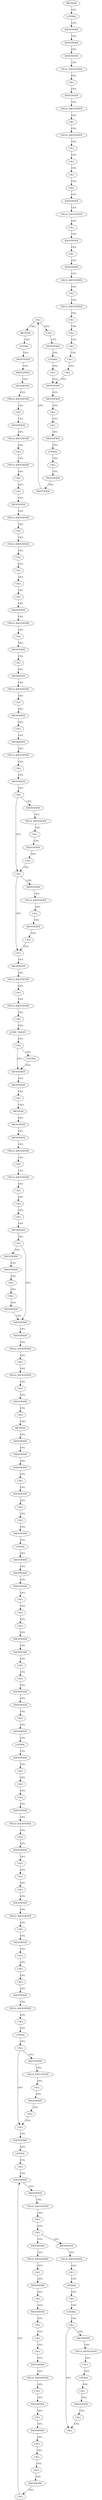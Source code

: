 strict digraph "" {
	node [label="\N"];
	1533	[ARGUMENT_INDEX=1,
		CODE="desc->fd_seg_cnt",
		COLUMN_NUMBER=2,
		DISPATCH_TYPE=STATIC_DISPATCH,
		LINE_NUMBER=518,
		METHOD_FULL_NAME="<operator>.indirectFieldAccess",
		NAME="<operator>.indirectFieldAccess",
		ORDER=1,
		TYPE_FULL_NAME="<empty>",
		filename="messenger_v2.c",
		label=CALL];
	1538	[ARGUMENT_INDEX=1,
		CODE=p,
		COLUMN_NUMBER=36,
		LINE_NUMBER=518,
		NAME=p,
		ORDER=1,
		TYPE_FULL_NAME="void*",
		filename="messenger_v2.c",
		label=IDENTIFIER];
	1533 -> 1538	[label=CFG];
	1537	[ARGUMENT_INDEX=1,
		CODE="&p",
		COLUMN_NUMBER=35,
		DISPATCH_TYPE=STATIC_DISPATCH,
		LINE_NUMBER=518,
		METHOD_FULL_NAME="<operator>.addressOf",
		NAME="<operator>.addressOf",
		ORDER=1,
		TYPE_FULL_NAME="<empty>",
		filename="messenger_v2.c",
		label=CALL];
	1538 -> 1537	[label=CFG];
	1521	[ARGUMENT_INDEX=2,
		CODE=0,
		COLUMN_NUMBER=15,
		LINE_NUMBER=515,
		ORDER=2,
		TYPE_FULL_NAME=int,
		filename="messenger_v2.c",
		label=LITERAL];
	1524	[ARGUMENT_INDEX=1,
		CODE=desc,
		COLUMN_NUMBER=26,
		LINE_NUMBER=515,
		NAME=desc,
		ORDER=1,
		TYPE_FULL_NAME="ceph_frame_desc*",
		filename="messenger_v2.c",
		label=IDENTIFIER];
	1521 -> 1524	[label=CFG];
	1523	[ARGUMENT_INDEX=1,
		CODE="*desc",
		COLUMN_NUMBER=25,
		DISPATCH_TYPE=STATIC_DISPATCH,
		LINE_NUMBER=515,
		METHOD_FULL_NAME="<operator>.indirection",
		NAME="<operator>.indirection",
		ORDER=1,
		TYPE_FULL_NAME="<empty>",
		filename="messenger_v2.c",
		label=CALL];
	1524 -> 1523	[label=CFG];
	9311	[ARGUMENT_INDEX=1,
		CODE="con->state",
		COLUMN_NUMBER=14,
		DISPATCH_TYPE=STATIC_DISPATCH,
		LINE_NUMBER=2877,
		METHOD_FULL_NAME="<operator>.indirectFieldAccess",
		NAME="<operator>.indirectFieldAccess",
		ORDER=1,
		TYPE_FULL_NAME="<empty>",
		filename="messenger_v2.c",
		label=CALL];
	9314	[ARGUMENT_INDEX=2,
		CODE=CEPH_CON_S_V2_HELLO,
		COLUMN_NUMBER=28,
		LINE_NUMBER=2877,
		NAME=CEPH_CON_S_V2_HELLO,
		ORDER=2,
		TYPE_FULL_NAME=ANY,
		filename="messenger_v2.c",
		label=IDENTIFIER];
	9311 -> 9314	[label=CFG];
	9310	[ARGUMENT_INDEX=1,
		CODE="con->state >= CEPH_CON_S_V2_HELLO",
		COLUMN_NUMBER=14,
		DISPATCH_TYPE=STATIC_DISPATCH,
		LINE_NUMBER=2877,
		METHOD_FULL_NAME="<operator>.greaterEqualsThan",
		NAME="<operator>.greaterEqualsThan",
		ORDER=1,
		TYPE_FULL_NAME="<empty>",
		filename="messenger_v2.c",
		label=CALL];
	9314 -> 9310	[label=CFG];
	1540	[ARGUMENT_INDEX=-1,
		CODE="desc->fd_seg_cnt < 1 ||
	    desc->fd_seg_cnt > CEPH_FRAME_MAX_SEGMENT_COUNT",
		COLUMN_NUMBER=6,
		DISPATCH_TYPE=STATIC_DISPATCH,
		LINE_NUMBER=519,
		METHOD_FULL_NAME="<operator>.logicalOr",
		NAME="<operator>.logicalOr",
		ORDER=1,
		TYPE_FULL_NAME="<empty>",
		filename="messenger_v2.c",
		label=CALL];
	1563	[ARGUMENT_INDEX=1,
		CODE=i,
		COLUMN_NUMBER=7,
		LINE_NUMBER=524,
		NAME=i,
		ORDER=1,
		TYPE_FULL_NAME=int,
		filename="messenger_v2.c",
		label=IDENTIFIER];
	1540 -> 1563	[label=CFG];
	1564	[ARGUMENT_INDEX=2,
		CODE=0,
		COLUMN_NUMBER=11,
		LINE_NUMBER=524,
		ORDER=2,
		TYPE_FULL_NAME=int,
		filename="messenger_v2.c",
		label=LITERAL];
	1563 -> 1564	[label=CFG];
	9532	[ARGUMENT_INDEX=2,
		CODE=0,
		COLUMN_NUMBER=14,
		LINE_NUMBER=2952,
		ORDER=2,
		TYPE_FULL_NAME=int,
		filename="messenger_v2.c",
		label=LITERAL];
	9530	[ARGUMENT_INDEX=-1,
		CODE="ret <= 0",
		COLUMN_NUMBER=7,
		DISPATCH_TYPE=STATIC_DISPATCH,
		LINE_NUMBER=2952,
		METHOD_FULL_NAME="<operator>.lessEqualsThan",
		NAME="<operator>.lessEqualsThan",
		ORDER=1,
		TYPE_FULL_NAME="<empty>",
		filename="messenger_v2.c",
		label=CALL];
	9532 -> 9530	[label=CFG];
	9515	[ARGUMENT_INDEX=1,
		CODE=ret,
		COLUMN_NUMBER=3,
		LINE_NUMBER=2947,
		NAME=ret,
		ORDER=1,
		TYPE_FULL_NAME=int,
		filename="messenger_v2.c",
		label=IDENTIFIER];
	9530 -> 9515	[label=CFG];
	1568	[ARGUMENT_INDEX=1,
		CODE=desc,
		COLUMN_NUMBER=18,
		LINE_NUMBER=524,
		NAME=desc,
		ORDER=1,
		TYPE_FULL_NAME="ceph_frame_desc*",
		filename="messenger_v2.c",
		label=IDENTIFIER];
	1569	[ARGUMENT_INDEX=2,
		CANONICAL_NAME=fd_seg_cnt,
		CODE=fd_seg_cnt,
		COLUMN_NUMBER=18,
		LINE_NUMBER=524,
		ORDER=2,
		filename="messenger_v2.c",
		label=FIELD_IDENTIFIER];
	1568 -> 1569	[label=CFG];
	1567	[ARGUMENT_INDEX=2,
		CODE="desc->fd_seg_cnt",
		COLUMN_NUMBER=18,
		DISPATCH_TYPE=STATIC_DISPATCH,
		LINE_NUMBER=524,
		METHOD_FULL_NAME="<operator>.indirectFieldAccess",
		NAME="<operator>.indirectFieldAccess",
		ORDER=2,
		TYPE_FULL_NAME="<empty>",
		filename="messenger_v2.c",
		label=CALL];
	1569 -> 1567	[label=CFG];
	1532	[ARGUMENT_INDEX=-1,
		CODE="desc->fd_seg_cnt = ceph_decode_8(&p)",
		COLUMN_NUMBER=2,
		DISPATCH_TYPE=STATIC_DISPATCH,
		LINE_NUMBER=518,
		METHOD_FULL_NAME="<operator>.assignment",
		NAME="<operator>.assignment",
		ORDER=11,
		TYPE_FULL_NAME="<empty>",
		filename="messenger_v2.c",
		label=CALL];
	1543	[ARGUMENT_INDEX=1,
		CODE=desc,
		COLUMN_NUMBER=6,
		LINE_NUMBER=519,
		NAME=desc,
		ORDER=1,
		TYPE_FULL_NAME="ceph_frame_desc*",
		filename="messenger_v2.c",
		label=IDENTIFIER];
	1532 -> 1543	[label=CFG];
	1544	[ARGUMENT_INDEX=2,
		CANONICAL_NAME=fd_seg_cnt,
		CODE=fd_seg_cnt,
		COLUMN_NUMBER=6,
		LINE_NUMBER=519,
		ORDER=2,
		filename="messenger_v2.c",
		label=FIELD_IDENTIFIER];
	1543 -> 1544	[label=CFG];
	9484	[ARGUMENT_INDEX=1,
		CODE="con->v2",
		COLUMN_NUMBER=23,
		DISPATCH_TYPE=STATIC_DISPATCH,
		LINE_NUMBER=2933,
		METHOD_FULL_NAME="<operator>.indirectFieldAccess",
		NAME="<operator>.indirectFieldAccess",
		ORDER=1,
		TYPE_FULL_NAME="<empty>",
		filename="messenger_v2.c",
		label=CALL];
	9487	[ARGUMENT_INDEX=2,
		CANONICAL_NAME=in_iter,
		CODE=in_iter,
		COLUMN_NUMBER=23,
		LINE_NUMBER=2933,
		ORDER=2,
		filename="messenger_v2.c",
		label=FIELD_IDENTIFIER];
	9484 -> 9487	[label=CFG];
	9483	[ARGUMENT_INDEX=1,
		CODE="con->v2.in_iter",
		COLUMN_NUMBER=23,
		DISPATCH_TYPE=STATIC_DISPATCH,
		LINE_NUMBER=2933,
		METHOD_FULL_NAME="<operator>.fieldAccess",
		NAME="<operator>.fieldAccess",
		ORDER=1,
		TYPE_FULL_NAME="<empty>",
		filename="messenger_v2.c",
		label=CALL];
	9487 -> 9483	[label=CFG];
	9482	[ARGUMENT_INDEX=1,
		CODE="&con->v2.in_iter",
		COLUMN_NUMBER=22,
		DISPATCH_TYPE=STATIC_DISPATCH,
		LINE_NUMBER=2933,
		METHOD_FULL_NAME="<operator>.addressOf",
		NAME="<operator>.addressOf",
		ORDER=1,
		TYPE_FULL_NAME="<empty>",
		filename="messenger_v2.c",
		label=CALL];
	9481	[ARGUMENT_INDEX=5,
		CODE="iov_iter_count(&con->v2.in_iter)",
		COLUMN_NUMBER=7,
		DISPATCH_TYPE=STATIC_DISPATCH,
		LINE_NUMBER=2933,
		METHOD_FULL_NAME=iov_iter_count,
		NAME=iov_iter_count,
		ORDER=5,
		TYPE_FULL_NAME="<empty>",
		filename="messenger_v2.c",
		label=CALL];
	9482 -> 9481	[label=CFG];
	9474	[ARGUMENT_INDEX=-1,
		CODE="dout(\"%s con %p state %d need %zu\\n\", __func__, con, con->state,
	     iov_iter_count(&con->v2.in_iter))",
		COLUMN_NUMBER=2,
		DISPATCH_TYPE=STATIC_DISPATCH,
		LINE_NUMBER=2932,
		METHOD_FULL_NAME=dout,
		NAME=dout,
		ORDER=2,
		TYPE_FULL_NAME="<empty>",
		filename="messenger_v2.c",
		label=CALL];
	9481 -> 9474	[label=CFG];
	9324	[ARGUMENT_INDEX=2,
		CODE=CEPH_CON_S_OPEN,
		COLUMN_NUMBER=20,
		LINE_NUMBER=2879,
		NAME=CEPH_CON_S_OPEN,
		ORDER=2,
		TYPE_FULL_NAME=ANY,
		filename="messenger_v2.c",
		label=IDENTIFIER];
	9320	[ARGUMENT_INDEX=2,
		CODE="con->state == CEPH_CON_S_OPEN",
		COLUMN_NUMBER=6,
		DISPATCH_TYPE=STATIC_DISPATCH,
		LINE_NUMBER=2879,
		METHOD_FULL_NAME="<operator>.equals",
		NAME="<operator>.equals",
		ORDER=2,
		TYPE_FULL_NAME="<empty>",
		filename="messenger_v2.c",
		label=CALL];
	9324 -> 9320	[label=CFG];
	9308	[ARGUMENT_INDEX=-1,
		CODE="(con->state >= CEPH_CON_S_V2_HELLO &&
		    con->state <= CEPH_CON_S_V2_SESSION_RECONNECT) ||
		   con->state == CEPH_CON_S_OPEN",
		COLUMN_NUMBER=13,
		DISPATCH_TYPE=STATIC_DISPATCH,
		LINE_NUMBER=2877,
		METHOD_FULL_NAME="<operator>.logicalOr",
		NAME="<operator>.logicalOr",
		ORDER=1,
		TYPE_FULL_NAME="<empty>",
		filename="messenger_v2.c",
		label=CALL];
	9320 -> 9308	[label=CFG];
	9257	[AST_PARENT_FULL_NAME="messenger_v2.c:<global>",
		AST_PARENT_TYPE=TYPE_DECL,
		CODE="static int populate_in_iter(struct ceph_connection *con)
{
	int ret;

	dout(\"%s con %p state %d in_state %d\\n\", __func__, con, \
con->state,
	     con->v2.in_state);
	WARN_ON(iov_iter_count(&con->v2.in_iter));

	if (con->state == CEPH_CON_S_V2_BANNER_PREFIX) {
		\
ret = process_banner_prefix(con);
	} else if (con->state == CEPH_CON_S_V2_BANNER_PAYLOAD) {
		ret = process_banner_payload(con);
	} \
else if ((con->state >= CEPH_CON_S_V2_HELLO &&
		    con->state <= CEPH_CON_S_V2_SESSION_RECONNECT) ||
		   con->state == CEPH_CON_\
S_OPEN) {
		switch (con->v2.in_state) {
		case IN_S_HANDLE_PREAMBLE:
			ret = handle_preamble(con);
			break;
		case IN_S_HANDLE_\
CONTROL:
			ret = handle_control(con);
			break;
		case IN_S_HANDLE_CONTROL_REMAINDER:
			ret = handle_control_remainder(con);
			\
break;
		case IN_S_PREPARE_READ_DATA:
			ret = prepare_read_data(con);
			break;
		case IN_S_PREPARE_READ_DATA_CONT:
			prepare_\
read_data_cont(con);
			ret = 0;
			break;
		case IN_S_PREPARE_READ_ENC_PAGE:
			prepa...",
		COLUMN_NUMBER=1,
		COLUMN_NUMBER_END=7,
		FILENAME="messenger_v2.c",
		FULL_NAME=populate_in_iter,
		IS_EXTERNAL=false,
		LINE_NUMBER=2865,
		LINE_NUMBER_END=2881,
		NAME=populate_in_iter,
		ORDER=111,
		SIGNATURE="int populate_in_iter (ceph_connection*)",
		filename="messenger_v2.c",
		label=METHOD];
	9262	[ARGUMENT_INDEX=1,
		CODE="\"%s con %p state %d in_state %d\\n\"",
		COLUMN_NUMBER=7,
		LINE_NUMBER=2869,
		ORDER=1,
		TYPE_FULL_NAME=char,
		filename="messenger_v2.c",
		label=LITERAL];
	9257 -> 9262	[label=CFG];
	9263	[ARGUMENT_INDEX=2,
		CODE=__func__,
		COLUMN_NUMBER=43,
		LINE_NUMBER=2869,
		NAME=__func__,
		ORDER=2,
		TYPE_FULL_NAME=ANY,
		filename="messenger_v2.c",
		label=IDENTIFIER];
	9262 -> 9263	[label=CFG];
	9483 -> 9482	[label=CFG];
	9286	[ARGUMENT_INDEX=2,
		CODE=CEPH_CON_S_V2_BANNER_PREFIX,
		COLUMN_NUMBER=20,
		LINE_NUMBER=2873,
		NAME=CEPH_CON_S_V2_BANNER_PREFIX,
		ORDER=2,
		TYPE_FULL_NAME=ANY,
		filename="messenger_v2.c",
		label=IDENTIFIER];
	9282	[ARGUMENT_INDEX=-1,
		CODE="con->state == CEPH_CON_S_V2_BANNER_PREFIX",
		COLUMN_NUMBER=6,
		DISPATCH_TYPE=STATIC_DISPATCH,
		LINE_NUMBER=2873,
		METHOD_FULL_NAME="<operator>.equals",
		NAME="<operator>.equals",
		ORDER=1,
		TYPE_FULL_NAME="<empty>",
		filename="messenger_v2.c",
		label=CALL];
	9286 -> 9282	[label=CFG];
	9297	[ARGUMENT_INDEX=1,
		CODE=con,
		COLUMN_NUMBER=13,
		LINE_NUMBER=2875,
		NAME=con,
		ORDER=1,
		TYPE_FULL_NAME="ceph_connection*",
		filename="messenger_v2.c",
		label=IDENTIFIER];
	9282 -> 9297	[label=CFG];
	8879	[ARGUMENT_INDEX=2,
		CANONICAL_NAME=in_desc,
		CODE=in_desc,
		COLUMN_NUMBER=34,
		LINE_NUMBER=2740,
		ORDER=2,
		filename="messenger_v2.c",
		label=FIELD_IDENTIFIER];
	8875	[ARGUMENT_INDEX=1,
		CODE="con->v2.in_desc",
		COLUMN_NUMBER=34,
		DISPATCH_TYPE=STATIC_DISPATCH,
		LINE_NUMBER=2740,
		METHOD_FULL_NAME="<operator>.fieldAccess",
		NAME="<operator>.fieldAccess",
		ORDER=1,
		TYPE_FULL_NAME="<empty>",
		filename="messenger_v2.c",
		label=CALL];
	8879 -> 8875	[label=CFG];
	8874	[ARGUMENT_INDEX=2,
		CODE="&con->v2.in_desc",
		COLUMN_NUMBER=33,
		DISPATCH_TYPE=STATIC_DISPATCH,
		LINE_NUMBER=2740,
		METHOD_FULL_NAME="<operator>.addressOf",
		NAME="<operator>.addressOf",
		ORDER=2,
		TYPE_FULL_NAME="<empty>",
		filename="messenger_v2.c",
		label=CALL];
	8875 -> 8874	[label=CFG];
	8908	[ARGUMENT_INDEX=1,
		CODE="con->v2.in_buf",
		COLUMN_NUMBER=24,
		DISPATCH_TYPE=STATIC_DISPATCH,
		LINE_NUMBER=2752,
		METHOD_FULL_NAME="<operator>.fieldAccess",
		NAME="<operator>.fieldAccess",
		ORDER=1,
		TYPE_FULL_NAME="<empty>",
		filename="messenger_v2.c",
		label=CALL];
	8913	[ARGUMENT_INDEX=2,
		CODE=desc,
		COLUMN_NUMBER=40,
		LINE_NUMBER=2752,
		NAME=desc,
		ORDER=2,
		TYPE_FULL_NAME="ceph_frame_desc*",
		filename="messenger_v2.c",
		label=IDENTIFIER];
	8908 -> 8913	[label=CFG];
	8907	[ARGUMENT_INDEX=2,
		CODE="decode_preamble(con->v2.in_buf, desc)",
		COLUMN_NUMBER=8,
		DISPATCH_TYPE=STATIC_DISPATCH,
		LINE_NUMBER=2752,
		METHOD_FULL_NAME=decode_preamble,
		NAME=decode_preamble,
		ORDER=2,
		TYPE_FULL_NAME="<empty>",
		filename="messenger_v2.c",
		label=CALL];
	8913 -> 8907	[label=CFG];
	9528	[ARGUMENT_INDEX=1,
		CODE=con,
		COLUMN_NUMBER=26,
		LINE_NUMBER=2951,
		NAME=con,
		ORDER=1,
		TYPE_FULL_NAME="ceph_connection*",
		filename="messenger_v2.c",
		label=IDENTIFIER];
	9527	[ARGUMENT_INDEX=2,
		CODE="populate_in_iter(con)",
		COLUMN_NUMBER=9,
		DISPATCH_TYPE=STATIC_DISPATCH,
		LINE_NUMBER=2951,
		METHOD_FULL_NAME=populate_in_iter,
		NAME=populate_in_iter,
		ORDER=2,
		TYPE_FULL_NAME="<empty>",
		filename="messenger_v2.c",
		label=CALL];
	9528 -> 9527	[label=CFG];
	9527 -> 9257	[label=CALL];
	9525	[ARGUMENT_INDEX=-1,
		CODE="ret = populate_in_iter(con)",
		COLUMN_NUMBER=3,
		DISPATCH_TYPE=STATIC_DISPATCH,
		LINE_NUMBER=2951,
		METHOD_FULL_NAME="<operator>.assignment",
		NAME="<operator>.assignment",
		ORDER=3,
		TYPE_FULL_NAME="<empty>",
		filename="messenger_v2.c",
		label=CALL];
	9527 -> 9525	[label=CFG];
	1497	[ARGUMENT_INDEX=2,
		CODE="crc32c(0, p, crcp - p)",
		COLUMN_NUMBER=8,
		DISPATCH_TYPE=STATIC_DISPATCH,
		LINE_NUMBER=507,
		METHOD_FULL_NAME=crc32c,
		NAME=crc32c,
		ORDER=2,
		TYPE_FULL_NAME="<empty>",
		filename="messenger_v2.c",
		label=CALL];
	1495	[ARGUMENT_INDEX=-1,
		CODE="crc = crc32c(0, p, crcp - p)",
		COLUMN_NUMBER=2,
		DISPATCH_TYPE=STATIC_DISPATCH,
		LINE_NUMBER=507,
		METHOD_FULL_NAME="<operator>.assignment",
		NAME="<operator>.assignment",
		ORDER=6,
		TYPE_FULL_NAME="<empty>",
		filename="messenger_v2.c",
		label=CALL];
	1497 -> 1495	[label=CFG];
	1504	[ARGUMENT_INDEX=1,
		CODE=expected_crc,
		COLUMN_NUMBER=2,
		LINE_NUMBER=508,
		NAME=expected_crc,
		ORDER=1,
		TYPE_FULL_NAME=u32,
		filename="messenger_v2.c",
		label=IDENTIFIER];
	1495 -> 1504	[label=CFG];
	1489	[ARGUMENT_INDEX=1,
		CODE=p,
		COLUMN_NUMBER=15,
		LINE_NUMBER=503,
		NAME=p,
		ORDER=1,
		TYPE_FULL_NAME="void*",
		filename="messenger_v2.c",
		label=IDENTIFIER];
	1490	[ARGUMENT_INDEX=2,
		CODE=CEPH_PREAMBLE_LEN,
		COLUMN_NUMBER=19,
		LINE_NUMBER=503,
		NAME=CEPH_PREAMBLE_LEN,
		ORDER=2,
		TYPE_FULL_NAME=ANY,
		filename="messenger_v2.c",
		label=IDENTIFIER];
	1489 -> 1490	[label=CFG];
	1488	[ARGUMENT_INDEX=1,
		CODE="p + CEPH_PREAMBLE_LEN",
		COLUMN_NUMBER=15,
		DISPATCH_TYPE=STATIC_DISPATCH,
		LINE_NUMBER=503,
		METHOD_FULL_NAME="<operator>.addition",
		NAME="<operator>.addition",
		ORDER=1,
		TYPE_FULL_NAME="<empty>",
		filename="messenger_v2.c",
		label=CALL];
	1490 -> 1488	[label=CFG];
	9505	[ARGUMENT_INDEX=2,
		CANONICAL_NAME=v2,
		CODE=v2,
		COLUMN_NUMBER=31,
		LINE_NUMBER=2943,
		ORDER=2,
		filename="messenger_v2.c",
		label=FIELD_IDENTIFIER];
	9503	[ARGUMENT_INDEX=1,
		CODE="con->v2",
		COLUMN_NUMBER=31,
		DISPATCH_TYPE=STATIC_DISPATCH,
		LINE_NUMBER=2943,
		METHOD_FULL_NAME="<operator>.indirectFieldAccess",
		NAME="<operator>.indirectFieldAccess",
		ORDER=1,
		TYPE_FULL_NAME="<empty>",
		filename="messenger_v2.c",
		label=CALL];
	9505 -> 9503	[label=CFG];
	9506	[ARGUMENT_INDEX=2,
		CANONICAL_NAME=in_iter,
		CODE=in_iter,
		COLUMN_NUMBER=31,
		LINE_NUMBER=2943,
		ORDER=2,
		filename="messenger_v2.c",
		label=FIELD_IDENTIFIER];
	9503 -> 9506	[label=CFG];
	9340	[ARGUMENT_INDEX=1,
		CODE=con,
		COLUMN_NUMBER=26,
		LINE_NUMBER=2882,
		NAME=con,
		ORDER=1,
		TYPE_FULL_NAME="ceph_connection*",
		filename="messenger_v2.c",
		label=IDENTIFIER];
	9339	[ARGUMENT_INDEX=2,
		CODE="handle_preamble(con)",
		COLUMN_NUMBER=10,
		DISPATCH_TYPE=STATIC_DISPATCH,
		LINE_NUMBER=2882,
		METHOD_FULL_NAME=handle_preamble,
		NAME=handle_preamble,
		ORDER=2,
		TYPE_FULL_NAME="<empty>",
		filename="messenger_v2.c",
		label=CALL];
	9340 -> 9339	[label=CFG];
	8868	[AST_PARENT_FULL_NAME="messenger_v2.c:<global>",
		AST_PARENT_TYPE=TYPE_DECL,
		CODE="static int handle_preamble(struct ceph_connection *con)
{
	struct ceph_frame_desc *desc = &con->v2.in_desc;
	int ret;

	if (con_\
secure(con)) {
		ret = decrypt_preamble(con);
		if (ret) {
			if (ret == -EBADMSG)
				con->error_msg = \"integrity error, bad preamble \
auth tag\";
			return ret;
		}
	}

	ret = decode_preamble(con->v2.in_buf, desc);
	if (ret) {
		if (ret == -EBADMSG)
			con->error_\
msg = \"integrity error, bad crc\";
		else
			con->error_msg = \"protocol error, bad preamble\";
		return ret;
	}

	dout(\"%s con %p \
tag %d seg_cnt %d %d+%d+%d+%d\\n\", __func__,
	     con, desc->fd_tag, desc->fd_seg_cnt, desc->fd_lens[0],
	     desc->fd_lens[1], \
desc->fd_lens[2], desc->fd_lens[3]);

	if (!con_secure(con))
		return prepare_read_control(con);

	if (desc->fd_lens[0] > CEPH_PREAMBLE_\
INLINE_LEN)
		return prepare_read_control_remainder(con);

	return __handle_control(con, CTRL_BODY(con->v2.in_buf));
}",
		COLUMN_NUMBER=1,
		COLUMN_NUMBER_END=30,
		FILENAME="messenger_v2.c",
		FULL_NAME=handle_preamble,
		IS_EXTERNAL=false,
		LINE_NUMBER=2738,
		LINE_NUMBER_END=2771,
		NAME=handle_preamble,
		ORDER=106,
		SIGNATURE="int handle_preamble (ceph_connection*)",
		filename="messenger_v2.c",
		label=METHOD];
	9339 -> 8868	[label=CALL];
	9470	[AST_PARENT_FULL_NAME="messenger_v2.c:<global>",
		AST_PARENT_TYPE=TYPE_DECL,
		CODE="int ceph_con_v2_try_read(struct ceph_connection *con)
{
	int ret;

	dout(\"%s con %p state %d need %zu\\n\", __func__, con, con->state,
	     \
iov_iter_count(&con->v2.in_iter));

	if (con->state == CEPH_CON_S_PREOPEN)
		return 0;

	/*
	 * We should always have something \
pending here.  If not,
	 * avoid calling populate_in_iter() as if we read something
	 * (ceph_tcp_recv() would immediately return \
1).
	 */
	if (WARN_ON(!iov_iter_count(&con->v2.in_iter)))
		return -ENODATA;

	for (;;) {
		ret = ceph_tcp_recv(con);
		if (ret <= \
0)
			return ret;

		ret = populate_in_iter(con);
		if (ret <= 0) {
			if (ret && ret != -EAGAIN && !con->error_msg)
				con->error_\
msg = \"read processing error\";
			return ret;
		}
	}
}",
		COLUMN_NUMBER=1,
		COLUMN_NUMBER_END=1,
		FILENAME="messenger_v2.c",
		FULL_NAME=ceph_con_v2_try_read,
		IS_EXTERNAL=false,
		LINE_NUMBER=2928,
		LINE_NUMBER_END=2958,
		NAME=ceph_con_v2_try_read,
		ORDER=112,
		SIGNATURE="int ceph_con_v2_try_read (ceph_connection*)",
		filename="messenger_v2.c",
		label=METHOD];
	9475	[ARGUMENT_INDEX=1,
		CODE="\"%s con %p state %d need %zu\\n\"",
		COLUMN_NUMBER=7,
		LINE_NUMBER=2932,
		ORDER=1,
		TYPE_FULL_NAME=char,
		filename="messenger_v2.c",
		label=LITERAL];
	9470 -> 9475	[label=CFG];
	9476	[ARGUMENT_INDEX=2,
		CODE=__func__,
		COLUMN_NUMBER=40,
		LINE_NUMBER=2932,
		NAME=__func__,
		ORDER=2,
		TYPE_FULL_NAME=ANY,
		filename="messenger_v2.c",
		label=IDENTIFIER];
	9475 -> 9476	[label=CFG];
	9271	[ARGUMENT_INDEX=2,
		CANONICAL_NAME=v2,
		CODE=v2,
		COLUMN_NUMBER=7,
		LINE_NUMBER=2870,
		ORDER=2,
		filename="messenger_v2.c",
		label=FIELD_IDENTIFIER];
	9269	[ARGUMENT_INDEX=1,
		CODE="con->v2",
		COLUMN_NUMBER=7,
		DISPATCH_TYPE=STATIC_DISPATCH,
		LINE_NUMBER=2870,
		METHOD_FULL_NAME="<operator>.indirectFieldAccess",
		NAME="<operator>.indirectFieldAccess",
		ORDER=1,
		TYPE_FULL_NAME="<empty>",
		filename="messenger_v2.c",
		label=CALL];
	9271 -> 9269	[label=CFG];
	9272	[ARGUMENT_INDEX=2,
		CANONICAL_NAME=in_state,
		CODE=in_state,
		COLUMN_NUMBER=7,
		LINE_NUMBER=2870,
		ORDER=2,
		filename="messenger_v2.c",
		label=FIELD_IDENTIFIER];
	9269 -> 9272	[label=CFG];
	9477	[ARGUMENT_INDEX=3,
		CODE=con,
		COLUMN_NUMBER=50,
		LINE_NUMBER=2932,
		NAME=con,
		ORDER=3,
		TYPE_FULL_NAME="ceph_connection*",
		filename="messenger_v2.c",
		label=IDENTIFIER];
	9479	[ARGUMENT_INDEX=1,
		CODE=con,
		COLUMN_NUMBER=55,
		LINE_NUMBER=2932,
		NAME=con,
		ORDER=1,
		TYPE_FULL_NAME="ceph_connection*",
		filename="messenger_v2.c",
		label=IDENTIFIER];
	9477 -> 9479	[label=CFG];
	9480	[ARGUMENT_INDEX=2,
		CANONICAL_NAME=state,
		CODE=state,
		COLUMN_NUMBER=55,
		LINE_NUMBER=2932,
		ORDER=2,
		filename="messenger_v2.c",
		label=FIELD_IDENTIFIER];
	9479 -> 9480	[label=CFG];
	9476 -> 9477	[label=CFG];
	1593	[ARGUMENT_INDEX=1,
		CODE="desc->fd_lens[0] < 0",
		COLUMN_NUMBER=6,
		DISPATCH_TYPE=STATIC_DISPATCH,
		LINE_NUMBER=529,
		METHOD_FULL_NAME="<operator>.lessThan",
		NAME="<operator>.lessThan",
		ORDER=1,
		TYPE_FULL_NAME="<empty>",
		filename="messenger_v2.c",
		label=CALL];
	1592	[ARGUMENT_INDEX=-1,
		CODE="desc->fd_lens[0] < 0 ||
	    desc->fd_lens[0] > CEPH_MSG_MAX_CONTROL_LEN",
		COLUMN_NUMBER=6,
		DISPATCH_TYPE=STATIC_DISPATCH,
		LINE_NUMBER=529,
		METHOD_FULL_NAME="<operator>.logicalOr",
		NAME="<operator>.logicalOr",
		ORDER=1,
		TYPE_FULL_NAME="<empty>",
		filename="messenger_v2.c",
		label=CALL];
	1593 -> 1592	[label=CFG];
	1603	[ARGUMENT_INDEX=1,
		CODE=desc,
		COLUMN_NUMBER=6,
		LINE_NUMBER=530,
		NAME=desc,
		ORDER=1,
		TYPE_FULL_NAME="ceph_frame_desc*",
		filename="messenger_v2.c",
		label=IDENTIFIER];
	1593 -> 1603	[label=CFG];
	1604	[ARGUMENT_INDEX=2,
		CANONICAL_NAME=fd_lens,
		CODE=fd_lens,
		COLUMN_NUMBER=6,
		LINE_NUMBER=530,
		ORDER=2,
		filename="messenger_v2.c",
		label=FIELD_IDENTIFIER];
	1603 -> 1604	[label=CFG];
	1598	[ARGUMENT_INDEX=2,
		CODE=0,
		COLUMN_NUMBER=20,
		LINE_NUMBER=529,
		ORDER=2,
		TYPE_FULL_NAME=int,
		filename="messenger_v2.c",
		label=LITERAL];
	1594	[ARGUMENT_INDEX=1,
		CODE="desc->fd_lens[0]",
		COLUMN_NUMBER=6,
		DISPATCH_TYPE=STATIC_DISPATCH,
		LINE_NUMBER=529,
		METHOD_FULL_NAME="<operator>.indirectIndexAccess",
		NAME="<operator>.indirectIndexAccess",
		ORDER=1,
		TYPE_FULL_NAME="<empty>",
		filename="messenger_v2.c",
		label=CALL];
	1598 -> 1594	[label=CFG];
	1599	[ARGUMENT_INDEX=2,
		CODE=0,
		COLUMN_NUMBER=25,
		LINE_NUMBER=529,
		ORDER=2,
		TYPE_FULL_NAME=int,
		filename="messenger_v2.c",
		label=LITERAL];
	1594 -> 1599	[label=CFG];
	9268	[ARGUMENT_INDEX=5,
		CODE="con->v2.in_state",
		COLUMN_NUMBER=7,
		DISPATCH_TYPE=STATIC_DISPATCH,
		LINE_NUMBER=2870,
		METHOD_FULL_NAME="<operator>.fieldAccess",
		NAME="<operator>.fieldAccess",
		ORDER=5,
		TYPE_FULL_NAME="<empty>",
		filename="messenger_v2.c",
		label=CALL];
	9272 -> 9268	[label=CFG];
	9261	[ARGUMENT_INDEX=-1,
		CODE="dout(\"%s con %p state %d in_state %d\\n\", __func__, con, con->state,
	     con->v2.in_state)",
		COLUMN_NUMBER=2,
		DISPATCH_TYPE=STATIC_DISPATCH,
		LINE_NUMBER=2869,
		METHOD_FULL_NAME=dout,
		NAME=dout,
		ORDER=2,
		TYPE_FULL_NAME="<empty>",
		filename="messenger_v2.c",
		label=CALL];
	9268 -> 9261	[label=CFG];
	9478	[ARGUMENT_INDEX=4,
		CODE="con->state",
		COLUMN_NUMBER=55,
		DISPATCH_TYPE=STATIC_DISPATCH,
		LINE_NUMBER=2932,
		METHOD_FULL_NAME="<operator>.indirectFieldAccess",
		NAME="<operator>.indirectFieldAccess",
		ORDER=4,
		TYPE_FULL_NAME="<empty>",
		filename="messenger_v2.c",
		label=CALL];
	9480 -> 9478	[label=CFG];
	9319	[ARGUMENT_INDEX=2,
		CODE=CEPH_CON_S_V2_SESSION_RECONNECT,
		COLUMN_NUMBER=21,
		LINE_NUMBER=2878,
		NAME=CEPH_CON_S_V2_SESSION_RECONNECT,
		ORDER=2,
		TYPE_FULL_NAME=ANY,
		filename="messenger_v2.c",
		label=IDENTIFIER];
	9315	[ARGUMENT_INDEX=2,
		CODE="con->state <= CEPH_CON_S_V2_SESSION_RECONNECT",
		COLUMN_NUMBER=7,
		DISPATCH_TYPE=STATIC_DISPATCH,
		LINE_NUMBER=2878,
		METHOD_FULL_NAME="<operator>.lessEqualsThan",
		NAME="<operator>.lessEqualsThan",
		ORDER=2,
		TYPE_FULL_NAME="<empty>",
		filename="messenger_v2.c",
		label=CALL];
	9319 -> 9315	[label=CFG];
	9309	[ARGUMENT_INDEX=1,
		CODE="con->state >= CEPH_CON_S_V2_HELLO &&
		    con->state <= CEPH_CON_S_V2_SESSION_RECONNECT",
		COLUMN_NUMBER=14,
		DISPATCH_TYPE=STATIC_DISPATCH,
		LINE_NUMBER=2877,
		METHOD_FULL_NAME="<operator>.logicalAnd",
		NAME="<operator>.logicalAnd",
		ORDER=1,
		TYPE_FULL_NAME="<empty>",
		filename="messenger_v2.c",
		label=CALL];
	9315 -> 9309	[label=CFG];
	9322	[ARGUMENT_INDEX=1,
		CODE=con,
		COLUMN_NUMBER=6,
		LINE_NUMBER=2879,
		NAME=con,
		ORDER=1,
		TYPE_FULL_NAME="ceph_connection*",
		filename="messenger_v2.c",
		label=IDENTIFIER];
	9323	[ARGUMENT_INDEX=2,
		CANONICAL_NAME=state,
		CODE=state,
		COLUMN_NUMBER=6,
		LINE_NUMBER=2879,
		ORDER=2,
		filename="messenger_v2.c",
		label=FIELD_IDENTIFIER];
	9322 -> 9323	[label=CFG];
	9321	[ARGUMENT_INDEX=1,
		CODE="con->state",
		COLUMN_NUMBER=6,
		DISPATCH_TYPE=STATIC_DISPATCH,
		LINE_NUMBER=2879,
		METHOD_FULL_NAME="<operator>.indirectFieldAccess",
		NAME="<operator>.indirectFieldAccess",
		ORDER=1,
		TYPE_FULL_NAME="<empty>",
		filename="messenger_v2.c",
		label=CALL];
	9323 -> 9321	[label=CFG];
	9329	[ARGUMENT_INDEX=1,
		CODE=con,
		COLUMN_NUMBER=11,
		LINE_NUMBER=2880,
		NAME=con,
		ORDER=1,
		TYPE_FULL_NAME="ceph_connection*",
		filename="messenger_v2.c",
		label=IDENTIFIER];
	9330	[ARGUMENT_INDEX=2,
		CANONICAL_NAME=v2,
		CODE=v2,
		COLUMN_NUMBER=11,
		LINE_NUMBER=2880,
		ORDER=2,
		filename="messenger_v2.c",
		label=FIELD_IDENTIFIER];
	9329 -> 9330	[label=CFG];
	9328	[ARGUMENT_INDEX=1,
		CODE="con->v2",
		COLUMN_NUMBER=11,
		DISPATCH_TYPE=STATIC_DISPATCH,
		LINE_NUMBER=2880,
		METHOD_FULL_NAME="<operator>.indirectFieldAccess",
		NAME="<operator>.indirectFieldAccess",
		ORDER=1,
		TYPE_FULL_NAME="<empty>",
		filename="messenger_v2.c",
		label=CALL];
	9330 -> 9328	[label=CFG];
	9310 -> 9309	[label=CFG];
	9317	[ARGUMENT_INDEX=1,
		CODE=con,
		COLUMN_NUMBER=7,
		LINE_NUMBER=2878,
		NAME=con,
		ORDER=1,
		TYPE_FULL_NAME="ceph_connection*",
		filename="messenger_v2.c",
		label=IDENTIFIER];
	9310 -> 9317	[label=CFG];
	9313	[ARGUMENT_INDEX=2,
		CANONICAL_NAME=state,
		CODE=state,
		COLUMN_NUMBER=14,
		LINE_NUMBER=2877,
		ORDER=2,
		filename="messenger_v2.c",
		label=FIELD_IDENTIFIER];
	9313 -> 9311	[label=CFG];
	1562	[ARGUMENT_INDEX=-1,
		CODE="i = 0",
		COLUMN_NUMBER=7,
		DISPATCH_TYPE=STATIC_DISPATCH,
		LINE_NUMBER=524,
		METHOD_FULL_NAME="<operator>.assignment",
		NAME="<operator>.assignment",
		ORDER=1,
		TYPE_FULL_NAME="<empty>",
		filename="messenger_v2.c",
		label=CALL];
	1564 -> 1562	[label=CFG];
	1501	[ARGUMENT_INDEX=1,
		CODE=crcp,
		COLUMN_NUMBER=21,
		LINE_NUMBER=507,
		NAME=crcp,
		ORDER=1,
		TYPE_FULL_NAME="void*",
		filename="messenger_v2.c",
		label=IDENTIFIER];
	1502	[ARGUMENT_INDEX=2,
		CODE=p,
		COLUMN_NUMBER=28,
		LINE_NUMBER=507,
		NAME=p,
		ORDER=2,
		TYPE_FULL_NAME="void*",
		filename="messenger_v2.c",
		label=IDENTIFIER];
	1501 -> 1502	[label=CFG];
	1500	[ARGUMENT_INDEX=3,
		CODE="crcp - p",
		COLUMN_NUMBER=21,
		DISPATCH_TYPE=STATIC_DISPATCH,
		LINE_NUMBER=507,
		METHOD_FULL_NAME="<operator>.subtraction",
		NAME="<operator>.subtraction",
		ORDER=3,
		TYPE_FULL_NAME="<empty>",
		filename="messenger_v2.c",
		label=CALL];
	1502 -> 1500	[label=CFG];
	9295	[ARGUMENT_INDEX=-1,
		CODE="con->state == CEPH_CON_S_V2_BANNER_PAYLOAD",
		COLUMN_NUMBER=13,
		DISPATCH_TYPE=STATIC_DISPATCH,
		LINE_NUMBER=2875,
		METHOD_FULL_NAME="<operator>.equals",
		NAME="<operator>.equals",
		ORDER=1,
		TYPE_FULL_NAME="<empty>",
		filename="messenger_v2.c",
		label=CALL];
	9312	[ARGUMENT_INDEX=1,
		CODE=con,
		COLUMN_NUMBER=14,
		LINE_NUMBER=2877,
		NAME=con,
		ORDER=1,
		TYPE_FULL_NAME="ceph_connection*",
		filename="messenger_v2.c",
		label=IDENTIFIER];
	9295 -> 9312	[label=CFG];
	9312 -> 9313	[label=CFG];
	9502	[ARGUMENT_INDEX=1,
		CODE="con->v2.in_iter",
		COLUMN_NUMBER=31,
		DISPATCH_TYPE=STATIC_DISPATCH,
		LINE_NUMBER=2943,
		METHOD_FULL_NAME="<operator>.fieldAccess",
		NAME="<operator>.fieldAccess",
		ORDER=1,
		TYPE_FULL_NAME="<empty>",
		filename="messenger_v2.c",
		label=CALL];
	9506 -> 9502	[label=CFG];
	9501	[ARGUMENT_INDEX=1,
		CODE="&con->v2.in_iter",
		COLUMN_NUMBER=30,
		DISPATCH_TYPE=STATIC_DISPATCH,
		LINE_NUMBER=2943,
		METHOD_FULL_NAME="<operator>.addressOf",
		NAME="<operator>.addressOf",
		ORDER=1,
		TYPE_FULL_NAME="<empty>",
		filename="messenger_v2.c",
		label=CALL];
	9502 -> 9501	[label=CFG];
	1486	[ARGUMENT_INDEX=1,
		CODE=crcp,
		COLUMN_NUMBER=8,
		LINE_NUMBER=503,
		NAME=crcp,
		ORDER=1,
		TYPE_FULL_NAME="void*",
		filename="messenger_v2.c",
		label=IDENTIFIER];
	1486 -> 1489	[label=CFG];
	1480	[AST_PARENT_FULL_NAME="messenger_v2.c:<global>",
		AST_PARENT_TYPE=TYPE_DECL,
		CODE="static int decode_preamble(void *p, struct ceph_frame_desc *desc)
{
	void *crcp = p + CEPH_PREAMBLE_LEN - CEPH_CRC_LEN;
	u32 crc, \
expected_crc;
	int i;

	crc = crc32c(0, p, crcp - p);
	expected_crc = get_unaligned_le32(crcp);
	if (crc != expected_crc) {
		pr_\
err(\"bad preamble crc, calculated %u, expected %u\\n\",
		       crc, expected_crc);
		return -EBADMSG;
	}

	memset(desc, 0, sizeof(*\
desc));

	desc->fd_tag = ceph_decode_8(&p);
	desc->fd_seg_cnt = ceph_decode_8(&p);
	if (desc->fd_seg_cnt < 1 ||
	    desc->fd_seg_\
cnt > CEPH_FRAME_MAX_SEGMENT_COUNT) {
		pr_err(\"bad segment count %d\\n\", desc->fd_seg_cnt);
		return -EINVAL;
	}
	for (i = 0; i < \
desc->fd_seg_cnt; i++) {
		desc->fd_lens[i] = ceph_decode_32(&p);
		desc->fd_aligns[i] = ceph_decode_16(&p);
	}

	if (desc->fd_lens[\
0] < 0 ||
	    desc->fd_lens[0] > CEPH_MSG_MAX_CONTROL_LEN) {
		pr_err(\"bad control segment length %d\\n\", desc->fd_lens[0]);
		\
return -EINVAL;
	}
	if (desc->fd_lens[1] < 0 ||
	    desc->fd_lens[1] > CEPH_MSG_MAX_FRO...",
		COLUMN_NUMBER=1,
		COLUMN_NUMBER_END=1,
		FILENAME="messenger_v2.c",
		FULL_NAME=decode_preamble,
		IS_EXTERNAL=false,
		LINE_NUMBER=501,
		LINE_NUMBER_END=561,
		NAME=decode_preamble,
		ORDER=36,
		SIGNATURE="int decode_preamble (void*,ceph_frame_desc*)",
		filename="messenger_v2.c",
		label=METHOD];
	8907 -> 1480	[label=CALL];
	1480 -> 1486	[label=CFG];
	1588	[ARGUMENT_INDEX=2,
		CODE="ceph_decode_16(&p)",
		COLUMN_NUMBER=24,
		DISPATCH_TYPE=STATIC_DISPATCH,
		LINE_NUMBER=526,
		METHOD_FULL_NAME=ceph_decode_16,
		NAME=ceph_decode_16,
		ORDER=2,
		TYPE_FULL_NAME="<empty>",
		filename="messenger_v2.c",
		label=CALL];
	1582	[ARGUMENT_INDEX=-1,
		CODE="desc->fd_aligns[i] = ceph_decode_16(&p)",
		COLUMN_NUMBER=3,
		DISPATCH_TYPE=STATIC_DISPATCH,
		LINE_NUMBER=526,
		METHOD_FULL_NAME="<operator>.assignment",
		NAME="<operator>.assignment",
		ORDER=2,
		TYPE_FULL_NAME="<empty>",
		filename="messenger_v2.c",
		label=CALL];
	1588 -> 1582	[label=CFG];
	1571	[ARGUMENT_INDEX=1,
		CODE=i,
		COLUMN_NUMBER=36,
		LINE_NUMBER=524,
		NAME=i,
		ORDER=1,
		TYPE_FULL_NAME=int,
		filename="messenger_v2.c",
		label=IDENTIFIER];
	1582 -> 1571	[label=CFG];
	1548	[ARGUMENT_INDEX=1,
		CODE=desc,
		COLUMN_NUMBER=6,
		LINE_NUMBER=520,
		NAME=desc,
		ORDER=1,
		TYPE_FULL_NAME="ceph_frame_desc*",
		filename="messenger_v2.c",
		label=IDENTIFIER];
	1549	[ARGUMENT_INDEX=2,
		CANONICAL_NAME=fd_seg_cnt,
		CODE=fd_seg_cnt,
		COLUMN_NUMBER=6,
		LINE_NUMBER=520,
		ORDER=2,
		filename="messenger_v2.c",
		label=FIELD_IDENTIFIER];
	1548 -> 1549	[label=CFG];
	1547	[ARGUMENT_INDEX=1,
		CODE="desc->fd_seg_cnt",
		COLUMN_NUMBER=6,
		DISPATCH_TYPE=STATIC_DISPATCH,
		LINE_NUMBER=520,
		METHOD_FULL_NAME="<operator>.indirectFieldAccess",
		NAME="<operator>.indirectFieldAccess",
		ORDER=1,
		TYPE_FULL_NAME="<empty>",
		filename="messenger_v2.c",
		label=CALL];
	1549 -> 1547	[label=CFG];
	8910	[ARGUMENT_INDEX=1,
		CODE=con,
		COLUMN_NUMBER=24,
		LINE_NUMBER=2752,
		NAME=con,
		ORDER=1,
		TYPE_FULL_NAME="ceph_connection*",
		filename="messenger_v2.c",
		label=IDENTIFIER];
	8911	[ARGUMENT_INDEX=2,
		CANONICAL_NAME=v2,
		CODE=v2,
		COLUMN_NUMBER=24,
		LINE_NUMBER=2752,
		ORDER=2,
		filename="messenger_v2.c",
		label=FIELD_IDENTIFIER];
	8910 -> 8911	[label=CFG];
	8909	[ARGUMENT_INDEX=1,
		CODE="con->v2",
		COLUMN_NUMBER=24,
		DISPATCH_TYPE=STATIC_DISPATCH,
		LINE_NUMBER=2752,
		METHOD_FULL_NAME="<operator>.indirectFieldAccess",
		NAME="<operator>.indirectFieldAccess",
		ORDER=1,
		TYPE_FULL_NAME="<empty>",
		filename="messenger_v2.c",
		label=CALL];
	8911 -> 8909	[label=CFG];
	1589	[ARGUMENT_INDEX=1,
		CODE="&p",
		COLUMN_NUMBER=39,
		DISPATCH_TYPE=STATIC_DISPATCH,
		LINE_NUMBER=526,
		METHOD_FULL_NAME="<operator>.addressOf",
		NAME="<operator>.addressOf",
		ORDER=1,
		TYPE_FULL_NAME="<empty>",
		filename="messenger_v2.c",
		label=CALL];
	1589 -> 1588	[label=CFG];
	1602	[ARGUMENT_INDEX=1,
		CODE="desc->fd_lens",
		COLUMN_NUMBER=6,
		DISPATCH_TYPE=STATIC_DISPATCH,
		LINE_NUMBER=530,
		METHOD_FULL_NAME="<operator>.indirectFieldAccess",
		NAME="<operator>.indirectFieldAccess",
		ORDER=1,
		TYPE_FULL_NAME="<empty>",
		filename="messenger_v2.c",
		label=CALL];
	1604 -> 1602	[label=CFG];
	1605	[ARGUMENT_INDEX=2,
		CODE=0,
		COLUMN_NUMBER=20,
		LINE_NUMBER=530,
		ORDER=2,
		TYPE_FULL_NAME=int,
		filename="messenger_v2.c",
		label=LITERAL];
	1602 -> 1605	[label=CFG];
	9265	[ARGUMENT_INDEX=4,
		CODE="con->state",
		COLUMN_NUMBER=58,
		DISPATCH_TYPE=STATIC_DISPATCH,
		LINE_NUMBER=2869,
		METHOD_FULL_NAME="<operator>.indirectFieldAccess",
		NAME="<operator>.indirectFieldAccess",
		ORDER=4,
		TYPE_FULL_NAME="<empty>",
		filename="messenger_v2.c",
		label=CALL];
	9270	[ARGUMENT_INDEX=1,
		CODE=con,
		COLUMN_NUMBER=7,
		LINE_NUMBER=2870,
		NAME=con,
		ORDER=1,
		TYPE_FULL_NAME="ceph_connection*",
		filename="messenger_v2.c",
		label=IDENTIFIER];
	9265 -> 9270	[label=CFG];
	9270 -> 9271	[label=CFG];
	9491	[ARGUMENT_INDEX=1,
		CODE=con,
		COLUMN_NUMBER=6,
		LINE_NUMBER=2935,
		NAME=con,
		ORDER=1,
		TYPE_FULL_NAME="ceph_connection*",
		filename="messenger_v2.c",
		label=IDENTIFIER];
	9474 -> 9491	[label=CFG];
	1595	[ARGUMENT_INDEX=1,
		CODE="desc->fd_lens",
		COLUMN_NUMBER=6,
		DISPATCH_TYPE=STATIC_DISPATCH,
		LINE_NUMBER=529,
		METHOD_FULL_NAME="<operator>.indirectFieldAccess",
		NAME="<operator>.indirectFieldAccess",
		ORDER=1,
		TYPE_FULL_NAME="<empty>",
		filename="messenger_v2.c",
		label=CALL];
	1595 -> 1598	[label=CFG];
	8882	[ARGUMENT_INDEX=-1,
		CODE="con_secure(con)",
		COLUMN_NUMBER=6,
		DISPATCH_TYPE=STATIC_DISPATCH,
		LINE_NUMBER=2743,
		METHOD_FULL_NAME=con_secure,
		NAME=con_secure,
		ORDER=1,
		TYPE_FULL_NAME="<empty>",
		filename="messenger_v2.c",
		label=CALL];
	8886	[ARGUMENT_INDEX=1,
		CODE=ret,
		COLUMN_NUMBER=3,
		LINE_NUMBER=2744,
		NAME=ret,
		ORDER=1,
		TYPE_FULL_NAME=int,
		filename="messenger_v2.c",
		label=IDENTIFIER];
	8882 -> 8886	[label=CFG];
	8906	[ARGUMENT_INDEX=1,
		CODE=ret,
		COLUMN_NUMBER=2,
		LINE_NUMBER=2752,
		NAME=ret,
		ORDER=1,
		TYPE_FULL_NAME=int,
		filename="messenger_v2.c",
		label=IDENTIFIER];
	8882 -> 8906	[label=CFG];
	8888	[ARGUMENT_INDEX=1,
		CODE=con,
		COLUMN_NUMBER=26,
		LINE_NUMBER=2744,
		NAME=con,
		ORDER=1,
		TYPE_FULL_NAME="ceph_connection*",
		filename="messenger_v2.c",
		label=IDENTIFIER];
	8886 -> 8888	[label=CFG];
	8906 -> 8910	[label=CFG];
	8872	[ARGUMENT_INDEX=-1,
		CODE="*desc = &con->v2.in_desc",
		COLUMN_NUMBER=25,
		DISPATCH_TYPE=STATIC_DISPATCH,
		LINE_NUMBER=2740,
		METHOD_FULL_NAME="<operator>.assignment",
		NAME="<operator>.assignment",
		ORDER=2,
		TYPE_FULL_NAME="<empty>",
		filename="messenger_v2.c",
		label=CALL];
	8883	[ARGUMENT_INDEX=1,
		CODE=con,
		COLUMN_NUMBER=17,
		LINE_NUMBER=2743,
		NAME=con,
		ORDER=1,
		TYPE_FULL_NAME="ceph_connection*",
		filename="messenger_v2.c",
		label=IDENTIFIER];
	8872 -> 8883	[label=CFG];
	8883 -> 8882	[label=CFG];
	1525	[ARGUMENT_INDEX=-1,
		CODE="desc->fd_tag = ceph_decode_8(&p)",
		COLUMN_NUMBER=2,
		DISPATCH_TYPE=STATIC_DISPATCH,
		LINE_NUMBER=517,
		METHOD_FULL_NAME="<operator>.assignment",
		NAME="<operator>.assignment",
		ORDER=10,
		TYPE_FULL_NAME="<empty>",
		filename="messenger_v2.c",
		label=CALL];
	1534	[ARGUMENT_INDEX=1,
		CODE=desc,
		COLUMN_NUMBER=2,
		LINE_NUMBER=518,
		NAME=desc,
		ORDER=1,
		TYPE_FULL_NAME="ceph_frame_desc*",
		filename="messenger_v2.c",
		label=IDENTIFIER];
	1525 -> 1534	[label=CFG];
	1535	[ARGUMENT_INDEX=2,
		CANONICAL_NAME=fd_seg_cnt,
		CODE=fd_seg_cnt,
		COLUMN_NUMBER=2,
		LINE_NUMBER=518,
		ORDER=2,
		filename="messenger_v2.c",
		label=FIELD_IDENTIFIER];
	1534 -> 1535	[label=CFG];
	1527	[ARGUMENT_INDEX=1,
		CODE=desc,
		COLUMN_NUMBER=2,
		LINE_NUMBER=517,
		NAME=desc,
		ORDER=1,
		TYPE_FULL_NAME="ceph_frame_desc*",
		filename="messenger_v2.c",
		label=IDENTIFIER];
	1528	[ARGUMENT_INDEX=2,
		CANONICAL_NAME=fd_tag,
		CODE=fd_tag,
		COLUMN_NUMBER=2,
		LINE_NUMBER=517,
		ORDER=2,
		filename="messenger_v2.c",
		label=FIELD_IDENTIFIER];
	1527 -> 1528	[label=CFG];
	1526	[ARGUMENT_INDEX=1,
		CODE="desc->fd_tag",
		COLUMN_NUMBER=2,
		DISPATCH_TYPE=STATIC_DISPATCH,
		LINE_NUMBER=517,
		METHOD_FULL_NAME="<operator>.indirectFieldAccess",
		NAME="<operator>.indirectFieldAccess",
		ORDER=1,
		TYPE_FULL_NAME="<empty>",
		filename="messenger_v2.c",
		label=CALL];
	1528 -> 1526	[label=CFG];
	1606	[ARGUMENT_INDEX=2,
		CODE=CEPH_MSG_MAX_CONTROL_LEN,
		COLUMN_NUMBER=25,
		LINE_NUMBER=530,
		NAME=CEPH_MSG_MAX_CONTROL_LEN,
		ORDER=2,
		TYPE_FULL_NAME=ANY,
		filename="messenger_v2.c",
		label=IDENTIFIER];
	1600	[ARGUMENT_INDEX=2,
		CODE="desc->fd_lens[0] > CEPH_MSG_MAX_CONTROL_LEN",
		COLUMN_NUMBER=6,
		DISPATCH_TYPE=STATIC_DISPATCH,
		LINE_NUMBER=530,
		METHOD_FULL_NAME="<operator>.greaterThan",
		NAME="<operator>.greaterThan",
		ORDER=2,
		TYPE_FULL_NAME="<empty>",
		filename="messenger_v2.c",
		label=CALL];
	1606 -> 1600	[label=CFG];
	1600 -> 1592	[label=CFG];
	1570	[ARGUMENT_INDEX=3,
		CODE="i++",
		COLUMN_NUMBER=36,
		DISPATCH_TYPE=STATIC_DISPATCH,
		LINE_NUMBER=524,
		METHOD_FULL_NAME="<operator>.postIncrement",
		NAME="<operator>.postIncrement",
		ORDER=3,
		TYPE_FULL_NAME="<empty>",
		filename="messenger_v2.c",
		label=CALL];
	1566	[ARGUMENT_INDEX=1,
		CODE=i,
		COLUMN_NUMBER=14,
		LINE_NUMBER=524,
		NAME=i,
		ORDER=1,
		TYPE_FULL_NAME=int,
		filename="messenger_v2.c",
		label=IDENTIFIER];
	1570 -> 1566	[label=CFG];
	1566 -> 1568	[label=CFG];
	8885	[ARGUMENT_INDEX=-1,
		CODE="ret = decrypt_preamble(con)",
		COLUMN_NUMBER=3,
		DISPATCH_TYPE=STATIC_DISPATCH,
		LINE_NUMBER=2744,
		METHOD_FULL_NAME="<operator>.assignment",
		NAME="<operator>.assignment",
		ORDER=1,
		TYPE_FULL_NAME="<empty>",
		filename="messenger_v2.c",
		label=CALL];
	8890	[ARGUMENT_INDEX=-1,
		CODE=ret,
		COLUMN_NUMBER=7,
		LINE_NUMBER=2745,
		NAME=ret,
		ORDER=1,
		TYPE_FULL_NAME=int,
		filename="messenger_v2.c",
		label=IDENTIFIER];
	8885 -> 8890	[label=CFG];
	8890 -> 8906	[label=CFG];
	9519	[ARGUMENT_INDEX=-1,
		CODE="ret <= 0",
		COLUMN_NUMBER=7,
		DISPATCH_TYPE=STATIC_DISPATCH,
		LINE_NUMBER=2948,
		METHOD_FULL_NAME="<operator>.lessEqualsThan",
		NAME="<operator>.lessEqualsThan",
		ORDER=1,
		TYPE_FULL_NAME="<empty>",
		filename="messenger_v2.c",
		label=CALL];
	9526	[ARGUMENT_INDEX=1,
		CODE=ret,
		COLUMN_NUMBER=3,
		LINE_NUMBER=2951,
		NAME=ret,
		ORDER=1,
		TYPE_FULL_NAME=int,
		filename="messenger_v2.c",
		label=IDENTIFIER];
	9519 -> 9526	[label=CFG];
	9526 -> 9528	[label=CFG];
	9279	[ARGUMENT_INDEX=2,
		CANONICAL_NAME=v2,
		CODE=v2,
		COLUMN_NUMBER=26,
		LINE_NUMBER=2871,
		ORDER=2,
		filename="messenger_v2.c",
		label=FIELD_IDENTIFIER];
	9277	[ARGUMENT_INDEX=1,
		CODE="con->v2",
		COLUMN_NUMBER=26,
		DISPATCH_TYPE=STATIC_DISPATCH,
		LINE_NUMBER=2871,
		METHOD_FULL_NAME="<operator>.indirectFieldAccess",
		NAME="<operator>.indirectFieldAccess",
		ORDER=1,
		TYPE_FULL_NAME="<empty>",
		filename="messenger_v2.c",
		label=CALL];
	9279 -> 9277	[label=CFG];
	9280	[ARGUMENT_INDEX=2,
		CANONICAL_NAME=in_iter,
		CODE=in_iter,
		COLUMN_NUMBER=26,
		LINE_NUMBER=2871,
		ORDER=2,
		filename="messenger_v2.c",
		label=FIELD_IDENTIFIER];
	9277 -> 9280	[label=CFG];
	9521	[ARGUMENT_INDEX=2,
		CODE=0,
		COLUMN_NUMBER=14,
		LINE_NUMBER=2948,
		ORDER=2,
		TYPE_FULL_NAME=int,
		filename="messenger_v2.c",
		label=LITERAL];
	9521 -> 9519	[label=CFG];
	1487	[ARGUMENT_INDEX=2,
		CODE="p + CEPH_PREAMBLE_LEN - CEPH_CRC_LEN",
		COLUMN_NUMBER=15,
		DISPATCH_TYPE=STATIC_DISPATCH,
		LINE_NUMBER=503,
		METHOD_FULL_NAME="<operator>.subtraction",
		NAME="<operator>.subtraction",
		ORDER=2,
		TYPE_FULL_NAME="<empty>",
		filename="messenger_v2.c",
		label=CALL];
	1485	[ARGUMENT_INDEX=-1,
		CODE="*crcp = p + CEPH_PREAMBLE_LEN - CEPH_CRC_LEN",
		COLUMN_NUMBER=7,
		DISPATCH_TYPE=STATIC_DISPATCH,
		LINE_NUMBER=503,
		METHOD_FULL_NAME="<operator>.assignment",
		NAME="<operator>.assignment",
		ORDER=2,
		TYPE_FULL_NAME="<empty>",
		filename="messenger_v2.c",
		label=CALL];
	1487 -> 1485	[label=CFG];
	1496	[ARGUMENT_INDEX=1,
		CODE=crc,
		COLUMN_NUMBER=2,
		LINE_NUMBER=507,
		NAME=crc,
		ORDER=1,
		TYPE_FULL_NAME=u32,
		filename="messenger_v2.c",
		label=IDENTIFIER];
	1485 -> 1496	[label=CFG];
	1596	[ARGUMENT_INDEX=1,
		CODE=desc,
		COLUMN_NUMBER=6,
		LINE_NUMBER=529,
		NAME=desc,
		ORDER=1,
		TYPE_FULL_NAME="ceph_frame_desc*",
		filename="messenger_v2.c",
		label=IDENTIFIER];
	1597	[ARGUMENT_INDEX=2,
		CANONICAL_NAME=fd_lens,
		CODE=fd_lens,
		COLUMN_NUMBER=6,
		LINE_NUMBER=529,
		ORDER=2,
		filename="messenger_v2.c",
		label=FIELD_IDENTIFIER];
	1596 -> 1597	[label=CFG];
	1597 -> 1595	[label=CFG];
	1571 -> 1570	[label=CFG];
	1584	[ARGUMENT_INDEX=1,
		CODE="desc->fd_aligns",
		COLUMN_NUMBER=3,
		DISPATCH_TYPE=STATIC_DISPATCH,
		LINE_NUMBER=526,
		METHOD_FULL_NAME="<operator>.indirectFieldAccess",
		NAME="<operator>.indirectFieldAccess",
		ORDER=1,
		TYPE_FULL_NAME="<empty>",
		filename="messenger_v2.c",
		label=CALL];
	1587	[ARGUMENT_INDEX=2,
		CODE=i,
		COLUMN_NUMBER=19,
		LINE_NUMBER=526,
		NAME=i,
		ORDER=2,
		TYPE_FULL_NAME=int,
		filename="messenger_v2.c",
		label=IDENTIFIER];
	1584 -> 1587	[label=CFG];
	1583	[ARGUMENT_INDEX=1,
		CODE="desc->fd_aligns[i]",
		COLUMN_NUMBER=3,
		DISPATCH_TYPE=STATIC_DISPATCH,
		LINE_NUMBER=526,
		METHOD_FULL_NAME="<operator>.indirectIndexAccess",
		NAME="<operator>.indirectIndexAccess",
		ORDER=1,
		TYPE_FULL_NAME="<empty>",
		filename="messenger_v2.c",
		label=CALL];
	1587 -> 1583	[label=CFG];
	8873	[ARGUMENT_INDEX=1,
		CODE=desc,
		COLUMN_NUMBER=26,
		LINE_NUMBER=2740,
		NAME=desc,
		ORDER=1,
		TYPE_FULL_NAME="ceph_frame_desc*",
		filename="messenger_v2.c",
		label=IDENTIFIER];
	8868 -> 8873	[label=CFG];
	8877	[ARGUMENT_INDEX=1,
		CODE=con,
		COLUMN_NUMBER=34,
		LINE_NUMBER=2740,
		NAME=con,
		ORDER=1,
		TYPE_FULL_NAME="ceph_connection*",
		filename="messenger_v2.c",
		label=IDENTIFIER];
	8873 -> 8877	[label=CFG];
	9298	[ARGUMENT_INDEX=2,
		CANONICAL_NAME=state,
		CODE=state,
		COLUMN_NUMBER=13,
		LINE_NUMBER=2875,
		ORDER=2,
		filename="messenger_v2.c",
		label=FIELD_IDENTIFIER];
	9296	[ARGUMENT_INDEX=1,
		CODE="con->state",
		COLUMN_NUMBER=13,
		DISPATCH_TYPE=STATIC_DISPATCH,
		LINE_NUMBER=2875,
		METHOD_FULL_NAME="<operator>.indirectFieldAccess",
		NAME="<operator>.indirectFieldAccess",
		ORDER=1,
		TYPE_FULL_NAME="<empty>",
		filename="messenger_v2.c",
		label=CALL];
	9298 -> 9296	[label=CFG];
	9299	[ARGUMENT_INDEX=2,
		CODE=CEPH_CON_S_V2_BANNER_PAYLOAD,
		COLUMN_NUMBER=27,
		LINE_NUMBER=2875,
		NAME=CEPH_CON_S_V2_BANNER_PAYLOAD,
		ORDER=2,
		TYPE_FULL_NAME=ANY,
		filename="messenger_v2.c",
		label=IDENTIFIER];
	9296 -> 9299	[label=CFG];
	9492	[ARGUMENT_INDEX=2,
		CANONICAL_NAME=state,
		CODE=state,
		COLUMN_NUMBER=6,
		LINE_NUMBER=2935,
		ORDER=2,
		filename="messenger_v2.c",
		label=FIELD_IDENTIFIER];
	9491 -> 9492	[label=CFG];
	1531	[ARGUMENT_INDEX=1,
		CODE=p,
		COLUMN_NUMBER=32,
		LINE_NUMBER=517,
		NAME=p,
		ORDER=1,
		TYPE_FULL_NAME="void*",
		filename="messenger_v2.c",
		label=IDENTIFIER];
	1530	[ARGUMENT_INDEX=1,
		CODE="&p",
		COLUMN_NUMBER=31,
		DISPATCH_TYPE=STATIC_DISPATCH,
		LINE_NUMBER=517,
		METHOD_FULL_NAME="<operator>.addressOf",
		NAME="<operator>.addressOf",
		ORDER=1,
		TYPE_FULL_NAME="<empty>",
		filename="messenger_v2.c",
		label=CALL];
	1531 -> 1530	[label=CFG];
	1529	[ARGUMENT_INDEX=2,
		CODE="ceph_decode_8(&p)",
		COLUMN_NUMBER=17,
		DISPATCH_TYPE=STATIC_DISPATCH,
		LINE_NUMBER=517,
		METHOD_FULL_NAME=ceph_decode_8,
		NAME=ceph_decode_8,
		ORDER=2,
		TYPE_FULL_NAME="<empty>",
		filename="messenger_v2.c",
		label=CALL];
	1530 -> 1529	[label=CFG];
	1565	[ARGUMENT_INDEX=2,
		CODE="i < desc->fd_seg_cnt",
		COLUMN_NUMBER=14,
		DISPATCH_TYPE=STATIC_DISPATCH,
		LINE_NUMBER=524,
		METHOD_FULL_NAME="<operator>.lessThan",
		NAME="<operator>.lessThan",
		ORDER=2,
		TYPE_FULL_NAME="<empty>",
		filename="messenger_v2.c",
		label=CALL];
	1567 -> 1565	[label=CFG];
	1565 -> 1596	[label=CFG];
	1576	[ARGUMENT_INDEX=1,
		CODE=desc,
		COLUMN_NUMBER=3,
		LINE_NUMBER=525,
		NAME=desc,
		ORDER=1,
		TYPE_FULL_NAME="ceph_frame_desc*",
		filename="messenger_v2.c",
		label=IDENTIFIER];
	1565 -> 1576	[label=CFG];
	1581	[ARGUMENT_INDEX=1,
		CODE=p,
		COLUMN_NUMBER=38,
		LINE_NUMBER=525,
		NAME=p,
		ORDER=1,
		TYPE_FULL_NAME="void*",
		filename="messenger_v2.c",
		label=IDENTIFIER];
	1580	[ARGUMENT_INDEX=1,
		CODE="&p",
		COLUMN_NUMBER=37,
		DISPATCH_TYPE=STATIC_DISPATCH,
		LINE_NUMBER=525,
		METHOD_FULL_NAME="<operator>.addressOf",
		NAME="<operator>.addressOf",
		ORDER=1,
		TYPE_FULL_NAME="<empty>",
		filename="messenger_v2.c",
		label=CALL];
	1581 -> 1580	[label=CFG];
	1579	[ARGUMENT_INDEX=2,
		CODE="ceph_decode_32(&p)",
		COLUMN_NUMBER=22,
		DISPATCH_TYPE=STATIC_DISPATCH,
		LINE_NUMBER=525,
		METHOD_FULL_NAME=ceph_decode_32,
		NAME=ceph_decode_32,
		ORDER=2,
		TYPE_FULL_NAME="<empty>",
		filename="messenger_v2.c",
		label=CALL];
	1580 -> 1579	[label=CFG];
	9264	[ARGUMENT_INDEX=3,
		CODE=con,
		COLUMN_NUMBER=53,
		LINE_NUMBER=2869,
		NAME=con,
		ORDER=3,
		TYPE_FULL_NAME="ceph_connection*",
		filename="messenger_v2.c",
		label=IDENTIFIER];
	9266	[ARGUMENT_INDEX=1,
		CODE=con,
		COLUMN_NUMBER=58,
		LINE_NUMBER=2869,
		NAME=con,
		ORDER=1,
		TYPE_FULL_NAME="ceph_connection*",
		filename="messenger_v2.c",
		label=IDENTIFIER];
	9264 -> 9266	[label=CFG];
	9267	[ARGUMENT_INDEX=2,
		CANONICAL_NAME=state,
		CODE=state,
		COLUMN_NUMBER=58,
		LINE_NUMBER=2869,
		ORDER=2,
		filename="messenger_v2.c",
		label=FIELD_IDENTIFIER];
	9266 -> 9267	[label=CFG];
	1545	[ARGUMENT_INDEX=2,
		CODE=1,
		COLUMN_NUMBER=25,
		LINE_NUMBER=519,
		ORDER=2,
		TYPE_FULL_NAME=int,
		filename="messenger_v2.c",
		label=LITERAL];
	1541	[ARGUMENT_INDEX=1,
		CODE="desc->fd_seg_cnt < 1",
		COLUMN_NUMBER=6,
		DISPATCH_TYPE=STATIC_DISPATCH,
		LINE_NUMBER=519,
		METHOD_FULL_NAME="<operator>.lessThan",
		NAME="<operator>.lessThan",
		ORDER=1,
		TYPE_FULL_NAME="<empty>",
		filename="messenger_v2.c",
		label=CALL];
	1545 -> 1541	[label=CFG];
	1541 -> 1540	[label=CFG];
	1541 -> 1548	[label=CFG];
	9490	[ARGUMENT_INDEX=1,
		CODE="con->state",
		COLUMN_NUMBER=6,
		DISPATCH_TYPE=STATIC_DISPATCH,
		LINE_NUMBER=2935,
		METHOD_FULL_NAME="<operator>.indirectFieldAccess",
		NAME="<operator>.indirectFieldAccess",
		ORDER=1,
		TYPE_FULL_NAME="<empty>",
		filename="messenger_v2.c",
		label=CALL];
	9493	[ARGUMENT_INDEX=2,
		CODE=CEPH_CON_S_PREOPEN,
		COLUMN_NUMBER=20,
		LINE_NUMBER=2935,
		NAME=CEPH_CON_S_PREOPEN,
		ORDER=2,
		TYPE_FULL_NAME=ANY,
		filename="messenger_v2.c",
		label=IDENTIFIER];
	9490 -> 9493	[label=CFG];
	9489	[ARGUMENT_INDEX=-1,
		CODE="con->state == CEPH_CON_S_PREOPEN",
		COLUMN_NUMBER=6,
		DISPATCH_TYPE=STATIC_DISPATCH,
		LINE_NUMBER=2935,
		METHOD_FULL_NAME="<operator>.equals",
		NAME="<operator>.equals",
		ORDER=1,
		TYPE_FULL_NAME="<empty>",
		filename="messenger_v2.c",
		label=CALL];
	9493 -> 9489	[label=CFG];
	9321 -> 9324	[label=CFG];
	9517	[ARGUMENT_INDEX=1,
		CODE=con,
		COLUMN_NUMBER=23,
		LINE_NUMBER=2947,
		NAME=con,
		ORDER=1,
		TYPE_FULL_NAME="ceph_connection*",
		filename="messenger_v2.c",
		label=IDENTIFIER];
	9515 -> 9517	[label=CFG];
	9516	[ARGUMENT_INDEX=2,
		CODE="ceph_tcp_recv(con)",
		COLUMN_NUMBER=9,
		DISPATCH_TYPE=STATIC_DISPATCH,
		LINE_NUMBER=2947,
		METHOD_FULL_NAME=ceph_tcp_recv,
		NAME=ceph_tcp_recv,
		ORDER=2,
		TYPE_FULL_NAME="<empty>",
		filename="messenger_v2.c",
		label=CALL];
	9517 -> 9516	[label=CFG];
	8912	[ARGUMENT_INDEX=2,
		CANONICAL_NAME=in_buf,
		CODE=in_buf,
		COLUMN_NUMBER=24,
		LINE_NUMBER=2752,
		ORDER=2,
		filename="messenger_v2.c",
		label=FIELD_IDENTIFIER];
	8909 -> 8912	[label=CFG];
	8912 -> 8908	[label=CFG];
	9285	[ARGUMENT_INDEX=2,
		CANONICAL_NAME=state,
		CODE=state,
		COLUMN_NUMBER=6,
		LINE_NUMBER=2873,
		ORDER=2,
		filename="messenger_v2.c",
		label=FIELD_IDENTIFIER];
	9283	[ARGUMENT_INDEX=1,
		CODE="con->state",
		COLUMN_NUMBER=6,
		DISPATCH_TYPE=STATIC_DISPATCH,
		LINE_NUMBER=2873,
		METHOD_FULL_NAME="<operator>.indirectFieldAccess",
		NAME="<operator>.indirectFieldAccess",
		ORDER=1,
		TYPE_FULL_NAME="<empty>",
		filename="messenger_v2.c",
		label=CALL];
	9285 -> 9283	[label=CFG];
	9283 -> 9286	[label=CFG];
	1562 -> 1566	[label=CFG];
	9331	[ARGUMENT_INDEX=2,
		CANONICAL_NAME=in_state,
		CODE=in_state,
		COLUMN_NUMBER=11,
		LINE_NUMBER=2880,
		ORDER=2,
		filename="messenger_v2.c",
		label=FIELD_IDENTIFIER];
	9327	[ARGUMENT_INDEX=-1,
		CODE="con->v2.in_state",
		COLUMN_NUMBER=11,
		DISPATCH_TYPE=STATIC_DISPATCH,
		LINE_NUMBER=2880,
		METHOD_FULL_NAME="<operator>.fieldAccess",
		NAME="<operator>.fieldAccess",
		ORDER=1,
		TYPE_FULL_NAME="<empty>",
		filename="messenger_v2.c",
		label=CALL];
	9331 -> 9327	[label=CFG];
	9333	[ARGUMENT_INDEX=-1,
		CODE="case IN_S_HANDLE_PREAMBLE:",
		COLUMN_NUMBER=3,
		LINE_NUMBER=2881,
		NAME=case,
		ORDER=1,
		PARSER_TYPE_NAME=CASTCaseStatement,
		filename="messenger_v2.c",
		label=JUMP_TARGET];
	9327 -> 9333	[label=CFG];
	1520	[ARGUMENT_INDEX=1,
		CODE=desc,
		COLUMN_NUMBER=9,
		LINE_NUMBER=515,
		NAME=desc,
		ORDER=1,
		TYPE_FULL_NAME="ceph_frame_desc*",
		filename="messenger_v2.c",
		label=IDENTIFIER];
	1520 -> 1521	[label=CFG];
	9309 -> 9322	[label=CFG];
	9309 -> 9308	[label=CFG];
	9318	[ARGUMENT_INDEX=2,
		CANONICAL_NAME=state,
		CODE=state,
		COLUMN_NUMBER=7,
		LINE_NUMBER=2878,
		ORDER=2,
		filename="messenger_v2.c",
		label=FIELD_IDENTIFIER];
	9317 -> 9318	[label=CFG];
	9492 -> 9490	[label=CFG];
	8887	[ARGUMENT_INDEX=2,
		CODE="decrypt_preamble(con)",
		COLUMN_NUMBER=9,
		DISPATCH_TYPE=STATIC_DISPATCH,
		LINE_NUMBER=2744,
		METHOD_FULL_NAME=decrypt_preamble,
		NAME=decrypt_preamble,
		ORDER=2,
		TYPE_FULL_NAME="<empty>",
		filename="messenger_v2.c",
		label=CALL];
	8888 -> 8887	[label=CFG];
	8887 -> 8885	[label=CFG];
	8876	[ARGUMENT_INDEX=1,
		CODE="con->v2",
		COLUMN_NUMBER=34,
		DISPATCH_TYPE=STATIC_DISPATCH,
		LINE_NUMBER=2740,
		METHOD_FULL_NAME="<operator>.indirectFieldAccess",
		NAME="<operator>.indirectFieldAccess",
		ORDER=1,
		TYPE_FULL_NAME="<empty>",
		filename="messenger_v2.c",
		label=CALL];
	8876 -> 8879	[label=CFG];
	1599 -> 1593	[label=CFG];
	9504	[ARGUMENT_INDEX=1,
		CODE=con,
		COLUMN_NUMBER=31,
		LINE_NUMBER=2943,
		NAME=con,
		ORDER=1,
		TYPE_FULL_NAME="ceph_connection*",
		filename="messenger_v2.c",
		label=IDENTIFIER];
	9489 -> 9504	[label=CFG];
	9504 -> 9505	[label=CFG];
	9514	[ARGUMENT_INDEX=-1,
		CODE="ret = ceph_tcp_recv(con)",
		COLUMN_NUMBER=3,
		DISPATCH_TYPE=STATIC_DISPATCH,
		LINE_NUMBER=2947,
		METHOD_FULL_NAME="<operator>.assignment",
		NAME="<operator>.assignment",
		ORDER=1,
		TYPE_FULL_NAME="<empty>",
		filename="messenger_v2.c",
		label=CALL];
	9516 -> 9514	[label=CFG];
	9520	[ARGUMENT_INDEX=1,
		CODE=ret,
		COLUMN_NUMBER=7,
		LINE_NUMBER=2948,
		NAME=ret,
		ORDER=1,
		TYPE_FULL_NAME=int,
		filename="messenger_v2.c",
		label=IDENTIFIER];
	9514 -> 9520	[label=CFG];
	1575	[ARGUMENT_INDEX=1,
		CODE="desc->fd_lens",
		COLUMN_NUMBER=3,
		DISPATCH_TYPE=STATIC_DISPATCH,
		LINE_NUMBER=525,
		METHOD_FULL_NAME="<operator>.indirectFieldAccess",
		NAME="<operator>.indirectFieldAccess",
		ORDER=1,
		TYPE_FULL_NAME="<empty>",
		filename="messenger_v2.c",
		label=CALL];
	1578	[ARGUMENT_INDEX=2,
		CODE=i,
		COLUMN_NUMBER=17,
		LINE_NUMBER=525,
		NAME=i,
		ORDER=2,
		TYPE_FULL_NAME=int,
		filename="messenger_v2.c",
		label=IDENTIFIER];
	1575 -> 1578	[label=CFG];
	1574	[ARGUMENT_INDEX=1,
		CODE="desc->fd_lens[i]",
		COLUMN_NUMBER=3,
		DISPATCH_TYPE=STATIC_DISPATCH,
		LINE_NUMBER=525,
		METHOD_FULL_NAME="<operator>.indirectIndexAccess",
		NAME="<operator>.indirectIndexAccess",
		ORDER=1,
		TYPE_FULL_NAME="<empty>",
		filename="messenger_v2.c",
		label=CALL];
	1578 -> 1574	[label=CFG];
	9273	[ARGUMENT_INDEX=-1,
		CODE="WARN_ON(iov_iter_count(&con->v2.in_iter))",
		COLUMN_NUMBER=2,
		DISPATCH_TYPE=STATIC_DISPATCH,
		LINE_NUMBER=2871,
		METHOD_FULL_NAME=WARN_ON,
		NAME=WARN_ON,
		ORDER=3,
		TYPE_FULL_NAME="<empty>",
		filename="messenger_v2.c",
		label=CALL];
	9284	[ARGUMENT_INDEX=1,
		CODE=con,
		COLUMN_NUMBER=6,
		LINE_NUMBER=2873,
		NAME=con,
		ORDER=1,
		TYPE_FULL_NAME="ceph_connection*",
		filename="messenger_v2.c",
		label=IDENTIFIER];
	9273 -> 9284	[label=CFG];
	9284 -> 9285	[label=CFG];
	1506	[ARGUMENT_INDEX=1,
		CODE=crcp,
		COLUMN_NUMBER=36,
		LINE_NUMBER=508,
		NAME=crcp,
		ORDER=1,
		TYPE_FULL_NAME="void*",
		filename="messenger_v2.c",
		label=IDENTIFIER];
	1504 -> 1506	[label=CFG];
	1505	[ARGUMENT_INDEX=2,
		CODE="get_unaligned_le32(crcp)",
		COLUMN_NUMBER=17,
		DISPATCH_TYPE=STATIC_DISPATCH,
		LINE_NUMBER=508,
		METHOD_FULL_NAME=get_unaligned_le32,
		NAME=get_unaligned_le32,
		ORDER=2,
		TYPE_FULL_NAME="<empty>",
		filename="messenger_v2.c",
		label=CALL];
	1506 -> 1505	[label=CFG];
	9520 -> 9521	[label=CFG];
	9485	[ARGUMENT_INDEX=1,
		CODE=con,
		COLUMN_NUMBER=23,
		LINE_NUMBER=2933,
		NAME=con,
		ORDER=1,
		TYPE_FULL_NAME="ceph_connection*",
		filename="messenger_v2.c",
		label=IDENTIFIER];
	9486	[ARGUMENT_INDEX=2,
		CANONICAL_NAME=v2,
		CODE=v2,
		COLUMN_NUMBER=23,
		LINE_NUMBER=2933,
		ORDER=2,
		filename="messenger_v2.c",
		label=FIELD_IDENTIFIER];
	9485 -> 9486	[label=CFG];
	9486 -> 9484	[label=CFG];
	1535 -> 1533	[label=CFG];
	8878	[ARGUMENT_INDEX=2,
		CANONICAL_NAME=v2,
		CODE=v2,
		COLUMN_NUMBER=34,
		LINE_NUMBER=2740,
		ORDER=2,
		filename="messenger_v2.c",
		label=FIELD_IDENTIFIER];
	8878 -> 8876	[label=CFG];
	1574 -> 1581	[label=CFG];
	9263 -> 9264	[label=CFG];
	1542	[ARGUMENT_INDEX=1,
		CODE="desc->fd_seg_cnt",
		COLUMN_NUMBER=6,
		DISPATCH_TYPE=STATIC_DISPATCH,
		LINE_NUMBER=519,
		METHOD_FULL_NAME="<operator>.indirectFieldAccess",
		NAME="<operator>.indirectFieldAccess",
		ORDER=1,
		TYPE_FULL_NAME="<empty>",
		filename="messenger_v2.c",
		label=CALL];
	1542 -> 1545	[label=CFG];
	1498	[ARGUMENT_INDEX=1,
		CODE=0,
		COLUMN_NUMBER=15,
		LINE_NUMBER=507,
		ORDER=1,
		TYPE_FULL_NAME=int,
		filename="messenger_v2.c",
		label=LITERAL];
	1496 -> 1498	[label=CFG];
	1522	[ARGUMENT_INDEX=3,
		CODE="sizeof(*desc)",
		COLUMN_NUMBER=18,
		DISPATCH_TYPE=STATIC_DISPATCH,
		LINE_NUMBER=515,
		METHOD_FULL_NAME="<operator>.sizeOf",
		NAME="<operator>.sizeOf",
		ORDER=3,
		TYPE_FULL_NAME="<empty>",
		filename="messenger_v2.c",
		label=CALL];
	1523 -> 1522	[label=CFG];
	9267 -> 9265	[label=CFG];
	9338	[ARGUMENT_INDEX=1,
		CODE=ret,
		COLUMN_NUMBER=4,
		LINE_NUMBER=2882,
		NAME=ret,
		ORDER=1,
		TYPE_FULL_NAME=int,
		filename="messenger_v2.c",
		label=IDENTIFIER];
	9338 -> 9340	[label=CFG];
	9297 -> 9298	[label=CFG];
	1573	[ARGUMENT_INDEX=-1,
		CODE="desc->fd_lens[i] = ceph_decode_32(&p)",
		COLUMN_NUMBER=3,
		DISPATCH_TYPE=STATIC_DISPATCH,
		LINE_NUMBER=525,
		METHOD_FULL_NAME="<operator>.assignment",
		NAME="<operator>.assignment",
		ORDER=1,
		TYPE_FULL_NAME="<empty>",
		filename="messenger_v2.c",
		label=CALL];
	1579 -> 1573	[label=CFG];
	1585	[ARGUMENT_INDEX=1,
		CODE=desc,
		COLUMN_NUMBER=3,
		LINE_NUMBER=526,
		NAME=desc,
		ORDER=1,
		TYPE_FULL_NAME="ceph_frame_desc*",
		filename="messenger_v2.c",
		label=IDENTIFIER];
	1573 -> 1585	[label=CFG];
	9278	[ARGUMENT_INDEX=1,
		CODE=con,
		COLUMN_NUMBER=26,
		LINE_NUMBER=2871,
		NAME=con,
		ORDER=1,
		TYPE_FULL_NAME="ceph_connection*",
		filename="messenger_v2.c",
		label=IDENTIFIER];
	9278 -> 9279	[label=CFG];
	1510	[ARGUMENT_INDEX=2,
		CODE=expected_crc,
		COLUMN_NUMBER=13,
		LINE_NUMBER=509,
		NAME=expected_crc,
		ORDER=2,
		TYPE_FULL_NAME=u32,
		filename="messenger_v2.c",
		label=IDENTIFIER];
	1508	[ARGUMENT_INDEX=-1,
		CODE="crc != expected_crc",
		COLUMN_NUMBER=6,
		DISPATCH_TYPE=STATIC_DISPATCH,
		LINE_NUMBER=509,
		METHOD_FULL_NAME="<operator>.notEquals",
		NAME="<operator>.notEquals",
		ORDER=1,
		TYPE_FULL_NAME="<empty>",
		filename="messenger_v2.c",
		label=CALL];
	1510 -> 1508	[label=CFG];
	1508 -> 1520	[label=CFG];
	9336	[ARGUMENT_INDEX=1,
		CODE=1,
		COLUMN_NUMBER=8,
		LINE_NUMBER=2881,
		ORDER=1,
		TYPE_FULL_NAME=int,
		filename="messenger_v2.c",
		label=LITERAL];
	9336 -> 9338	[label=CFG];
	9274	[ARGUMENT_INDEX=1,
		CODE="iov_iter_count(&con->v2.in_iter)",
		COLUMN_NUMBER=10,
		DISPATCH_TYPE=STATIC_DISPATCH,
		LINE_NUMBER=2871,
		METHOD_FULL_NAME=iov_iter_count,
		NAME=iov_iter_count,
		ORDER=1,
		TYPE_FULL_NAME="<empty>",
		filename="messenger_v2.c",
		label=CALL];
	9274 -> 9273	[label=CFG];
	1499	[ARGUMENT_INDEX=2,
		CODE=p,
		COLUMN_NUMBER=18,
		LINE_NUMBER=507,
		NAME=p,
		ORDER=2,
		TYPE_FULL_NAME="void*",
		filename="messenger_v2.c",
		label=IDENTIFIER];
	1499 -> 1501	[label=CFG];
	1586	[ARGUMENT_INDEX=2,
		CANONICAL_NAME=fd_aligns,
		CODE=fd_aligns,
		COLUMN_NUMBER=3,
		LINE_NUMBER=526,
		ORDER=2,
		filename="messenger_v2.c",
		label=FIELD_IDENTIFIER];
	1585 -> 1586	[label=CFG];
	1498 -> 1499	[label=CFG];
	1529 -> 1525	[label=CFG];
	1550	[ARGUMENT_INDEX=2,
		CODE=CEPH_FRAME_MAX_SEGMENT_COUNT,
		COLUMN_NUMBER=25,
		LINE_NUMBER=520,
		NAME=CEPH_FRAME_MAX_SEGMENT_COUNT,
		ORDER=2,
		TYPE_FULL_NAME=ANY,
		filename="messenger_v2.c",
		label=IDENTIFIER];
	1547 -> 1550	[label=CFG];
	1546	[ARGUMENT_INDEX=2,
		CODE="desc->fd_seg_cnt > CEPH_FRAME_MAX_SEGMENT_COUNT",
		COLUMN_NUMBER=6,
		DISPATCH_TYPE=STATIC_DISPATCH,
		LINE_NUMBER=520,
		METHOD_FULL_NAME="<operator>.greaterThan",
		NAME="<operator>.greaterThan",
		ORDER=2,
		TYPE_FULL_NAME="<empty>",
		filename="messenger_v2.c",
		label=CALL];
	1550 -> 1546	[label=CFG];
	1601	[ARGUMENT_INDEX=1,
		CODE="desc->fd_lens[0]",
		COLUMN_NUMBER=6,
		DISPATCH_TYPE=STATIC_DISPATCH,
		LINE_NUMBER=530,
		METHOD_FULL_NAME="<operator>.indirectIndexAccess",
		NAME="<operator>.indirectIndexAccess",
		ORDER=1,
		TYPE_FULL_NAME="<empty>",
		filename="messenger_v2.c",
		label=CALL];
	1605 -> 1601	[label=CFG];
	1601 -> 1606	[label=CFG];
	1500 -> 1497	[label=CFG];
	9500	[ARGUMENT_INDEX=1,
		CODE="iov_iter_count(&con->v2.in_iter)",
		COLUMN_NUMBER=15,
		DISPATCH_TYPE=STATIC_DISPATCH,
		LINE_NUMBER=2943,
		METHOD_FULL_NAME=iov_iter_count,
		NAME=iov_iter_count,
		ORDER=1,
		TYPE_FULL_NAME="<empty>",
		filename="messenger_v2.c",
		label=CALL];
	9501 -> 9500	[label=CFG];
	9334	[ARGUMENT_INDEX=-1,
		CODE=IN_S_HANDLE_PREAMBLE,
		COLUMN_NUMBER=8,
		DISPATCH_TYPE=INLINED,
		LINE_NUMBER=2881,
		METHOD_FULL_NAME="messenger_v2.c:55:55:IN_S_HANDLE_PREAMBLE:0",
		NAME=IN_S_HANDLE_PREAMBLE,
		ORDER=2,
		TYPE_FULL_NAME=int,
		filename="messenger_v2.c",
		label=CALL];
	9334 -> 9338	[label=CFG];
	9334 -> 9336	[label=CFG];
	1491	[ARGUMENT_INDEX=2,
		CODE=CEPH_CRC_LEN,
		COLUMN_NUMBER=39,
		LINE_NUMBER=503,
		NAME=CEPH_CRC_LEN,
		ORDER=2,
		TYPE_FULL_NAME=ANY,
		filename="messenger_v2.c",
		label=IDENTIFIER];
	1488 -> 1491	[label=CFG];
	9499	[ARGUMENT_INDEX=1,
		CODE="!iov_iter_count(&con->v2.in_iter)",
		COLUMN_NUMBER=14,
		DISPATCH_TYPE=STATIC_DISPATCH,
		LINE_NUMBER=2943,
		METHOD_FULL_NAME="<operator>.logicalNot",
		NAME="<operator>.logicalNot",
		ORDER=1,
		TYPE_FULL_NAME="<empty>",
		filename="messenger_v2.c",
		label=CALL];
	9500 -> 9499	[label=CFG];
	1546 -> 1540	[label=CFG];
	9498	[ARGUMENT_INDEX=-1,
		CODE="WARN_ON(!iov_iter_count(&con->v2.in_iter))",
		COLUMN_NUMBER=6,
		DISPATCH_TYPE=STATIC_DISPATCH,
		LINE_NUMBER=2943,
		METHOD_FULL_NAME=WARN_ON,
		NAME=WARN_ON,
		ORDER=1,
		TYPE_FULL_NAME="<empty>",
		filename="messenger_v2.c",
		label=CALL];
	9498 -> 9515	[label=CFG];
	9261 -> 9278	[label=CFG];
	9531	[ARGUMENT_INDEX=1,
		CODE=ret,
		COLUMN_NUMBER=7,
		LINE_NUMBER=2952,
		NAME=ret,
		ORDER=1,
		TYPE_FULL_NAME=int,
		filename="messenger_v2.c",
		label=IDENTIFIER];
	9525 -> 9531	[label=CFG];
	9531 -> 9532	[label=CFG];
	1519	[ARGUMENT_INDEX=-1,
		CODE="memset(desc, 0, sizeof(*desc))",
		COLUMN_NUMBER=2,
		DISPATCH_TYPE=STATIC_DISPATCH,
		LINE_NUMBER=515,
		METHOD_FULL_NAME=memset,
		NAME=memset,
		ORDER=9,
		TYPE_FULL_NAME="<empty>",
		filename="messenger_v2.c",
		label=CALL];
	1522 -> 1519	[label=CFG];
	8877 -> 8878	[label=CFG];
	9299 -> 9295	[label=CFG];
	1526 -> 1531	[label=CFG];
	9275	[ARGUMENT_INDEX=1,
		CODE="&con->v2.in_iter",
		COLUMN_NUMBER=25,
		DISPATCH_TYPE=STATIC_DISPATCH,
		LINE_NUMBER=2871,
		METHOD_FULL_NAME="<operator>.addressOf",
		NAME="<operator>.addressOf",
		ORDER=1,
		TYPE_FULL_NAME="<empty>",
		filename="messenger_v2.c",
		label=CALL];
	9275 -> 9274	[label=CFG];
	8874 -> 8872	[label=CFG];
	1519 -> 1527	[label=CFG];
	1544 -> 1542	[label=CFG];
	1590	[ARGUMENT_INDEX=1,
		CODE=p,
		COLUMN_NUMBER=40,
		LINE_NUMBER=526,
		NAME=p,
		ORDER=1,
		TYPE_FULL_NAME="void*",
		filename="messenger_v2.c",
		label=IDENTIFIER];
	1590 -> 1589	[label=CFG];
	9499 -> 9498	[label=CFG];
	9276	[ARGUMENT_INDEX=1,
		CODE="con->v2.in_iter",
		COLUMN_NUMBER=26,
		DISPATCH_TYPE=STATIC_DISPATCH,
		LINE_NUMBER=2871,
		METHOD_FULL_NAME="<operator>.fieldAccess",
		NAME="<operator>.fieldAccess",
		ORDER=1,
		TYPE_FULL_NAME="<empty>",
		filename="messenger_v2.c",
		label=CALL];
	9276 -> 9275	[label=CFG];
	9308 -> 9329	[label=CFG];
	1577	[ARGUMENT_INDEX=2,
		CANONICAL_NAME=fd_lens,
		CODE=fd_lens,
		COLUMN_NUMBER=3,
		LINE_NUMBER=525,
		ORDER=2,
		filename="messenger_v2.c",
		label=FIELD_IDENTIFIER];
	1577 -> 1575	[label=CFG];
	1491 -> 1487	[label=CFG];
	1536	[ARGUMENT_INDEX=2,
		CODE="ceph_decode_8(&p)",
		COLUMN_NUMBER=21,
		DISPATCH_TYPE=STATIC_DISPATCH,
		LINE_NUMBER=518,
		METHOD_FULL_NAME=ceph_decode_8,
		NAME=ceph_decode_8,
		ORDER=2,
		TYPE_FULL_NAME="<empty>",
		filename="messenger_v2.c",
		label=CALL];
	1537 -> 1536	[label=CFG];
	1536 -> 1532	[label=CFG];
	9333 -> 9334	[label=CFG];
	9328 -> 9331	[label=CFG];
	9478 -> 9485	[label=CFG];
	1583 -> 1590	[label=CFG];
	1509	[ARGUMENT_INDEX=1,
		CODE=crc,
		COLUMN_NUMBER=6,
		LINE_NUMBER=509,
		NAME=crc,
		ORDER=1,
		TYPE_FULL_NAME=u32,
		filename="messenger_v2.c",
		label=IDENTIFIER];
	1509 -> 1510	[label=CFG];
	9316	[ARGUMENT_INDEX=1,
		CODE="con->state",
		COLUMN_NUMBER=7,
		DISPATCH_TYPE=STATIC_DISPATCH,
		LINE_NUMBER=2878,
		METHOD_FULL_NAME="<operator>.indirectFieldAccess",
		NAME="<operator>.indirectFieldAccess",
		ORDER=1,
		TYPE_FULL_NAME="<empty>",
		filename="messenger_v2.c",
		label=CALL];
	9318 -> 9316	[label=CFG];
	9316 -> 9319	[label=CFG];
	1576 -> 1577	[label=CFG];
	1586 -> 1584	[label=CFG];
	1503	[ARGUMENT_INDEX=-1,
		CODE="expected_crc = get_unaligned_le32(crcp)",
		COLUMN_NUMBER=2,
		DISPATCH_TYPE=STATIC_DISPATCH,
		LINE_NUMBER=508,
		METHOD_FULL_NAME="<operator>.assignment",
		NAME="<operator>.assignment",
		ORDER=7,
		TYPE_FULL_NAME="<empty>",
		filename="messenger_v2.c",
		label=CALL];
	1505 -> 1503	[label=CFG];
	1503 -> 1509	[label=CFG];
	9280 -> 9276	[label=CFG];
}
